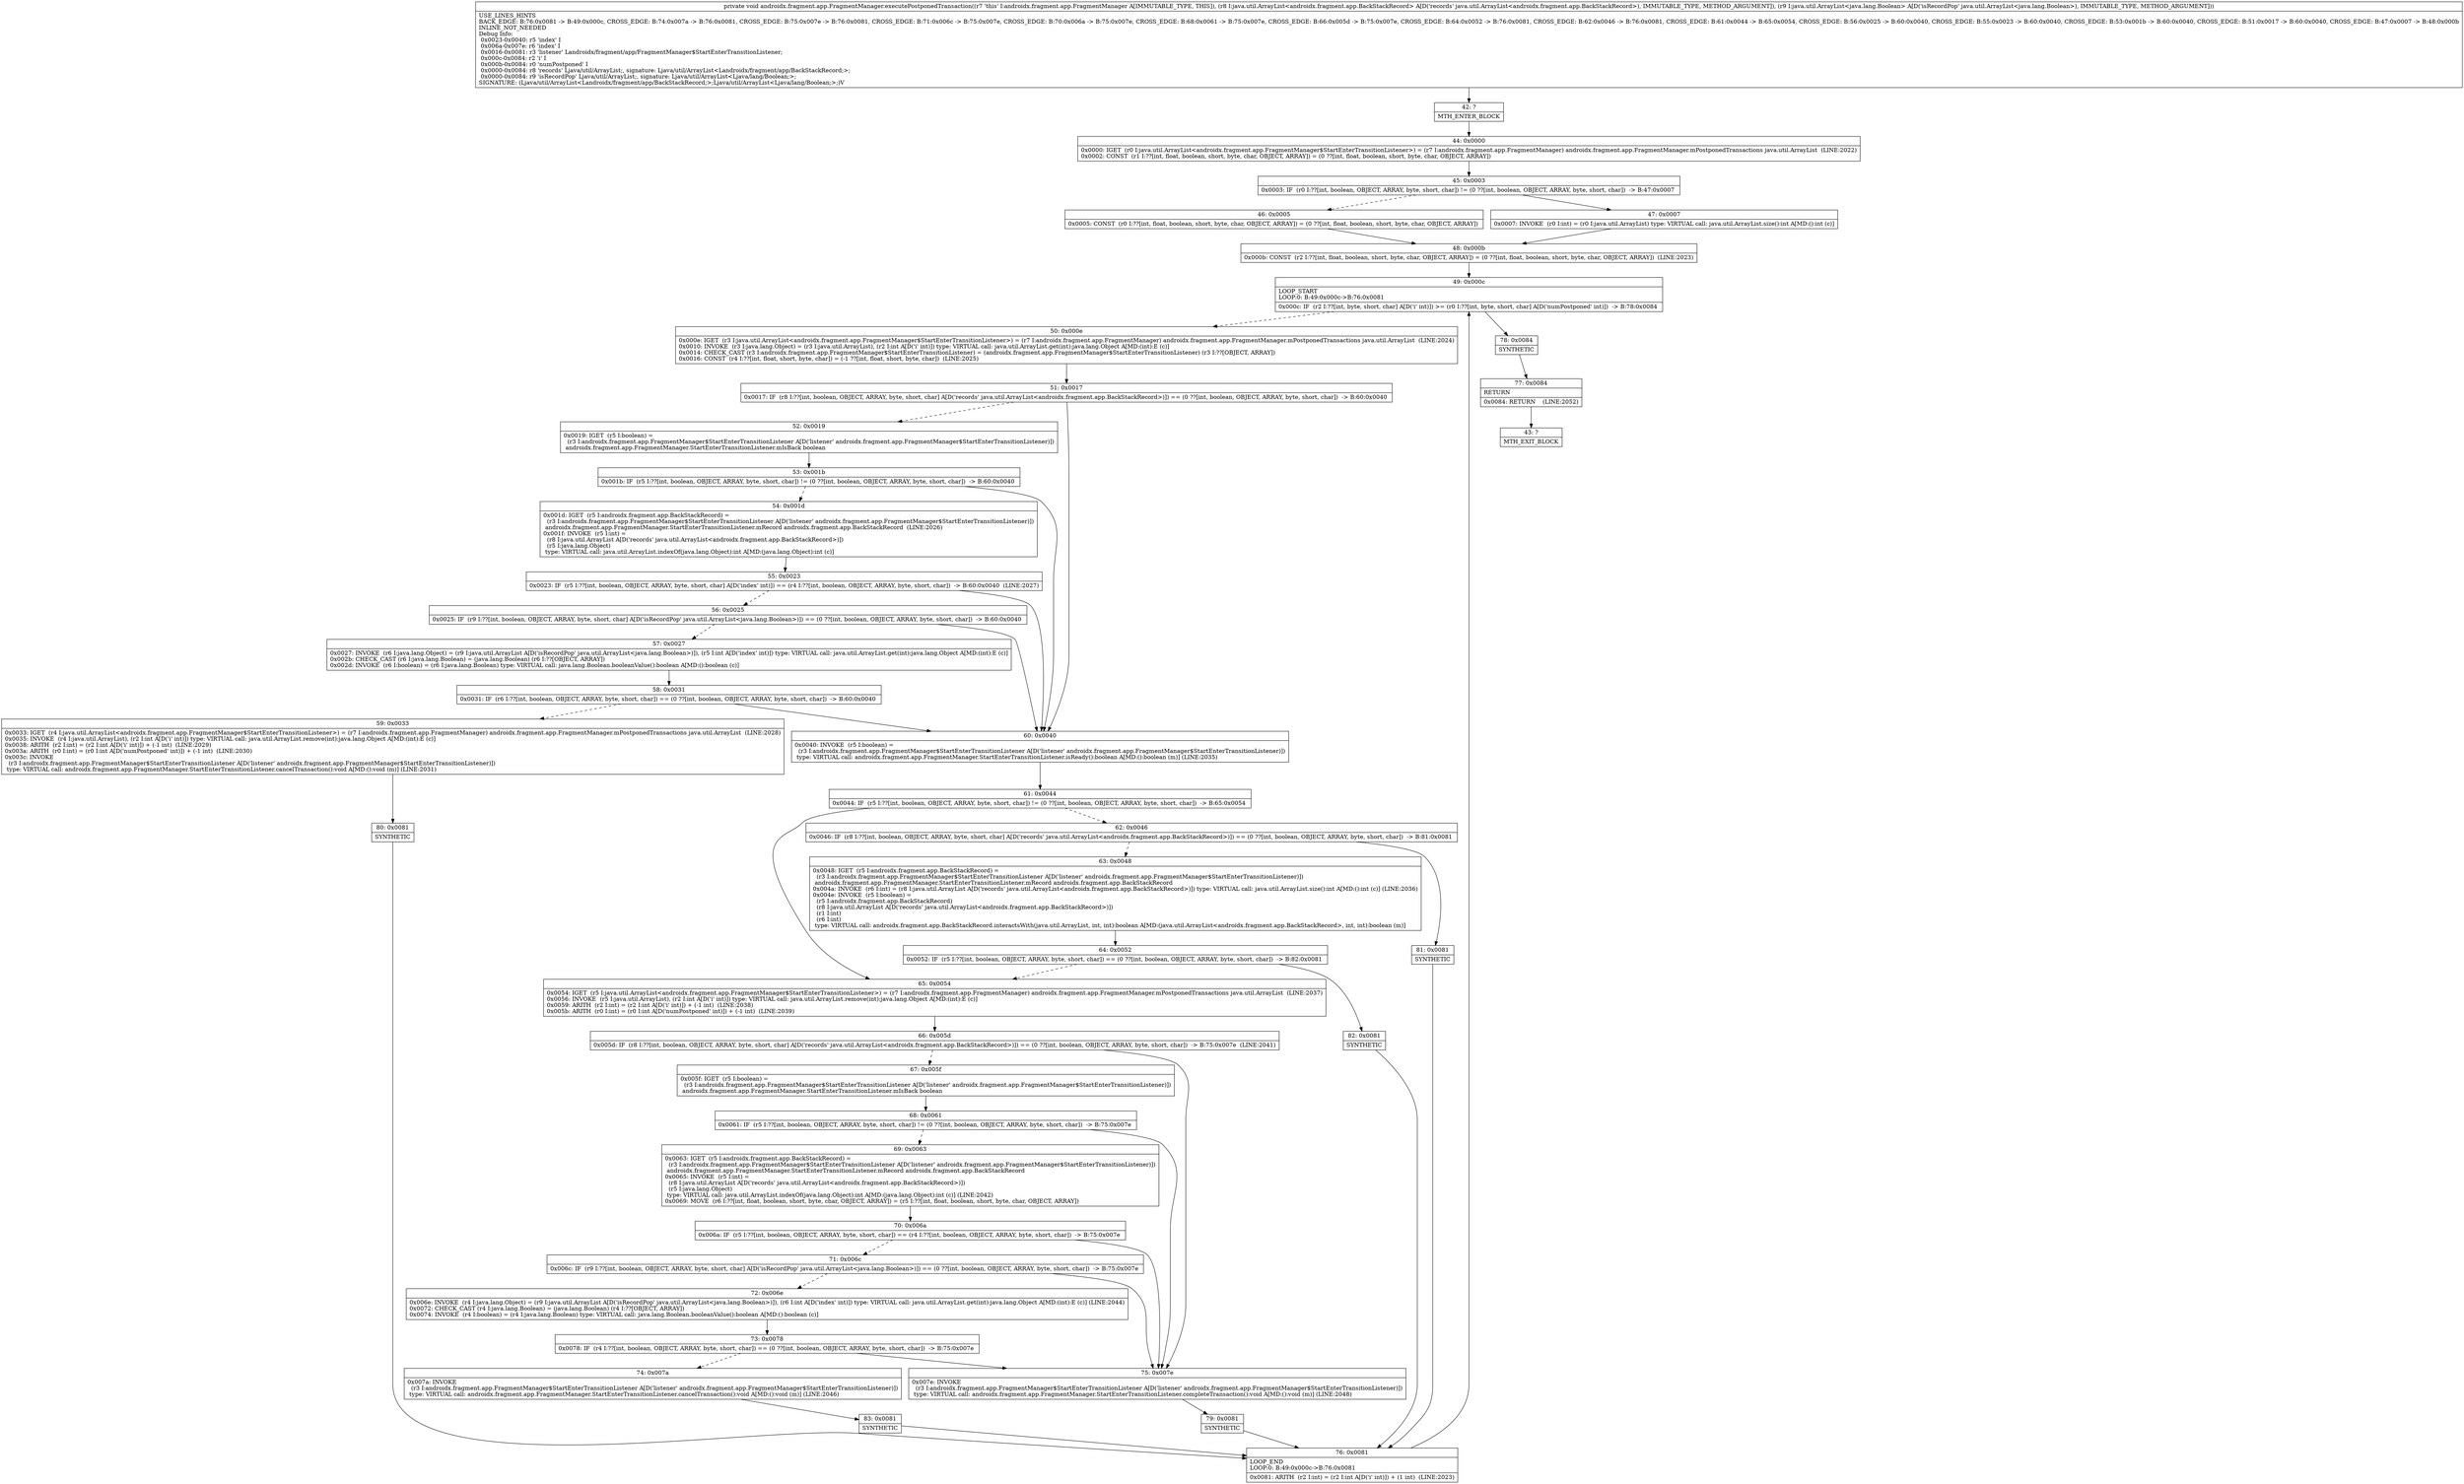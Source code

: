 digraph "CFG forandroidx.fragment.app.FragmentManager.executePostponedTransaction(Ljava\/util\/ArrayList;Ljava\/util\/ArrayList;)V" {
Node_42 [shape=record,label="{42\:\ ?|MTH_ENTER_BLOCK\l}"];
Node_44 [shape=record,label="{44\:\ 0x0000|0x0000: IGET  (r0 I:java.util.ArrayList\<androidx.fragment.app.FragmentManager$StartEnterTransitionListener\>) = (r7 I:androidx.fragment.app.FragmentManager) androidx.fragment.app.FragmentManager.mPostponedTransactions java.util.ArrayList  (LINE:2022)\l0x0002: CONST  (r1 I:??[int, float, boolean, short, byte, char, OBJECT, ARRAY]) = (0 ??[int, float, boolean, short, byte, char, OBJECT, ARRAY]) \l}"];
Node_45 [shape=record,label="{45\:\ 0x0003|0x0003: IF  (r0 I:??[int, boolean, OBJECT, ARRAY, byte, short, char]) != (0 ??[int, boolean, OBJECT, ARRAY, byte, short, char])  \-\> B:47:0x0007 \l}"];
Node_46 [shape=record,label="{46\:\ 0x0005|0x0005: CONST  (r0 I:??[int, float, boolean, short, byte, char, OBJECT, ARRAY]) = (0 ??[int, float, boolean, short, byte, char, OBJECT, ARRAY]) \l}"];
Node_48 [shape=record,label="{48\:\ 0x000b|0x000b: CONST  (r2 I:??[int, float, boolean, short, byte, char, OBJECT, ARRAY]) = (0 ??[int, float, boolean, short, byte, char, OBJECT, ARRAY])  (LINE:2023)\l}"];
Node_49 [shape=record,label="{49\:\ 0x000c|LOOP_START\lLOOP:0: B:49:0x000c\-\>B:76:0x0081\l|0x000c: IF  (r2 I:??[int, byte, short, char] A[D('i' int)]) \>= (r0 I:??[int, byte, short, char] A[D('numPostponed' int)])  \-\> B:78:0x0084 \l}"];
Node_50 [shape=record,label="{50\:\ 0x000e|0x000e: IGET  (r3 I:java.util.ArrayList\<androidx.fragment.app.FragmentManager$StartEnterTransitionListener\>) = (r7 I:androidx.fragment.app.FragmentManager) androidx.fragment.app.FragmentManager.mPostponedTransactions java.util.ArrayList  (LINE:2024)\l0x0010: INVOKE  (r3 I:java.lang.Object) = (r3 I:java.util.ArrayList), (r2 I:int A[D('i' int)]) type: VIRTUAL call: java.util.ArrayList.get(int):java.lang.Object A[MD:(int):E (c)]\l0x0014: CHECK_CAST (r3 I:androidx.fragment.app.FragmentManager$StartEnterTransitionListener) = (androidx.fragment.app.FragmentManager$StartEnterTransitionListener) (r3 I:??[OBJECT, ARRAY]) \l0x0016: CONST  (r4 I:??[int, float, short, byte, char]) = (\-1 ??[int, float, short, byte, char])  (LINE:2025)\l}"];
Node_51 [shape=record,label="{51\:\ 0x0017|0x0017: IF  (r8 I:??[int, boolean, OBJECT, ARRAY, byte, short, char] A[D('records' java.util.ArrayList\<androidx.fragment.app.BackStackRecord\>)]) == (0 ??[int, boolean, OBJECT, ARRAY, byte, short, char])  \-\> B:60:0x0040 \l}"];
Node_52 [shape=record,label="{52\:\ 0x0019|0x0019: IGET  (r5 I:boolean) = \l  (r3 I:androidx.fragment.app.FragmentManager$StartEnterTransitionListener A[D('listener' androidx.fragment.app.FragmentManager$StartEnterTransitionListener)])\l androidx.fragment.app.FragmentManager.StartEnterTransitionListener.mIsBack boolean \l}"];
Node_53 [shape=record,label="{53\:\ 0x001b|0x001b: IF  (r5 I:??[int, boolean, OBJECT, ARRAY, byte, short, char]) != (0 ??[int, boolean, OBJECT, ARRAY, byte, short, char])  \-\> B:60:0x0040 \l}"];
Node_54 [shape=record,label="{54\:\ 0x001d|0x001d: IGET  (r5 I:androidx.fragment.app.BackStackRecord) = \l  (r3 I:androidx.fragment.app.FragmentManager$StartEnterTransitionListener A[D('listener' androidx.fragment.app.FragmentManager$StartEnterTransitionListener)])\l androidx.fragment.app.FragmentManager.StartEnterTransitionListener.mRecord androidx.fragment.app.BackStackRecord  (LINE:2026)\l0x001f: INVOKE  (r5 I:int) = \l  (r8 I:java.util.ArrayList A[D('records' java.util.ArrayList\<androidx.fragment.app.BackStackRecord\>)])\l  (r5 I:java.lang.Object)\l type: VIRTUAL call: java.util.ArrayList.indexOf(java.lang.Object):int A[MD:(java.lang.Object):int (c)]\l}"];
Node_55 [shape=record,label="{55\:\ 0x0023|0x0023: IF  (r5 I:??[int, boolean, OBJECT, ARRAY, byte, short, char] A[D('index' int)]) == (r4 I:??[int, boolean, OBJECT, ARRAY, byte, short, char])  \-\> B:60:0x0040  (LINE:2027)\l}"];
Node_56 [shape=record,label="{56\:\ 0x0025|0x0025: IF  (r9 I:??[int, boolean, OBJECT, ARRAY, byte, short, char] A[D('isRecordPop' java.util.ArrayList\<java.lang.Boolean\>)]) == (0 ??[int, boolean, OBJECT, ARRAY, byte, short, char])  \-\> B:60:0x0040 \l}"];
Node_57 [shape=record,label="{57\:\ 0x0027|0x0027: INVOKE  (r6 I:java.lang.Object) = (r9 I:java.util.ArrayList A[D('isRecordPop' java.util.ArrayList\<java.lang.Boolean\>)]), (r5 I:int A[D('index' int)]) type: VIRTUAL call: java.util.ArrayList.get(int):java.lang.Object A[MD:(int):E (c)]\l0x002b: CHECK_CAST (r6 I:java.lang.Boolean) = (java.lang.Boolean) (r6 I:??[OBJECT, ARRAY]) \l0x002d: INVOKE  (r6 I:boolean) = (r6 I:java.lang.Boolean) type: VIRTUAL call: java.lang.Boolean.booleanValue():boolean A[MD:():boolean (c)]\l}"];
Node_58 [shape=record,label="{58\:\ 0x0031|0x0031: IF  (r6 I:??[int, boolean, OBJECT, ARRAY, byte, short, char]) == (0 ??[int, boolean, OBJECT, ARRAY, byte, short, char])  \-\> B:60:0x0040 \l}"];
Node_59 [shape=record,label="{59\:\ 0x0033|0x0033: IGET  (r4 I:java.util.ArrayList\<androidx.fragment.app.FragmentManager$StartEnterTransitionListener\>) = (r7 I:androidx.fragment.app.FragmentManager) androidx.fragment.app.FragmentManager.mPostponedTransactions java.util.ArrayList  (LINE:2028)\l0x0035: INVOKE  (r4 I:java.util.ArrayList), (r2 I:int A[D('i' int)]) type: VIRTUAL call: java.util.ArrayList.remove(int):java.lang.Object A[MD:(int):E (c)]\l0x0038: ARITH  (r2 I:int) = (r2 I:int A[D('i' int)]) + (\-1 int)  (LINE:2029)\l0x003a: ARITH  (r0 I:int) = (r0 I:int A[D('numPostponed' int)]) + (\-1 int)  (LINE:2030)\l0x003c: INVOKE  \l  (r3 I:androidx.fragment.app.FragmentManager$StartEnterTransitionListener A[D('listener' androidx.fragment.app.FragmentManager$StartEnterTransitionListener)])\l type: VIRTUAL call: androidx.fragment.app.FragmentManager.StartEnterTransitionListener.cancelTransaction():void A[MD:():void (m)] (LINE:2031)\l}"];
Node_80 [shape=record,label="{80\:\ 0x0081|SYNTHETIC\l}"];
Node_76 [shape=record,label="{76\:\ 0x0081|LOOP_END\lLOOP:0: B:49:0x000c\-\>B:76:0x0081\l|0x0081: ARITH  (r2 I:int) = (r2 I:int A[D('i' int)]) + (1 int)  (LINE:2023)\l}"];
Node_60 [shape=record,label="{60\:\ 0x0040|0x0040: INVOKE  (r5 I:boolean) = \l  (r3 I:androidx.fragment.app.FragmentManager$StartEnterTransitionListener A[D('listener' androidx.fragment.app.FragmentManager$StartEnterTransitionListener)])\l type: VIRTUAL call: androidx.fragment.app.FragmentManager.StartEnterTransitionListener.isReady():boolean A[MD:():boolean (m)] (LINE:2035)\l}"];
Node_61 [shape=record,label="{61\:\ 0x0044|0x0044: IF  (r5 I:??[int, boolean, OBJECT, ARRAY, byte, short, char]) != (0 ??[int, boolean, OBJECT, ARRAY, byte, short, char])  \-\> B:65:0x0054 \l}"];
Node_62 [shape=record,label="{62\:\ 0x0046|0x0046: IF  (r8 I:??[int, boolean, OBJECT, ARRAY, byte, short, char] A[D('records' java.util.ArrayList\<androidx.fragment.app.BackStackRecord\>)]) == (0 ??[int, boolean, OBJECT, ARRAY, byte, short, char])  \-\> B:81:0x0081 \l}"];
Node_63 [shape=record,label="{63\:\ 0x0048|0x0048: IGET  (r5 I:androidx.fragment.app.BackStackRecord) = \l  (r3 I:androidx.fragment.app.FragmentManager$StartEnterTransitionListener A[D('listener' androidx.fragment.app.FragmentManager$StartEnterTransitionListener)])\l androidx.fragment.app.FragmentManager.StartEnterTransitionListener.mRecord androidx.fragment.app.BackStackRecord \l0x004a: INVOKE  (r6 I:int) = (r8 I:java.util.ArrayList A[D('records' java.util.ArrayList\<androidx.fragment.app.BackStackRecord\>)]) type: VIRTUAL call: java.util.ArrayList.size():int A[MD:():int (c)] (LINE:2036)\l0x004e: INVOKE  (r5 I:boolean) = \l  (r5 I:androidx.fragment.app.BackStackRecord)\l  (r8 I:java.util.ArrayList A[D('records' java.util.ArrayList\<androidx.fragment.app.BackStackRecord\>)])\l  (r1 I:int)\l  (r6 I:int)\l type: VIRTUAL call: androidx.fragment.app.BackStackRecord.interactsWith(java.util.ArrayList, int, int):boolean A[MD:(java.util.ArrayList\<androidx.fragment.app.BackStackRecord\>, int, int):boolean (m)]\l}"];
Node_64 [shape=record,label="{64\:\ 0x0052|0x0052: IF  (r5 I:??[int, boolean, OBJECT, ARRAY, byte, short, char]) == (0 ??[int, boolean, OBJECT, ARRAY, byte, short, char])  \-\> B:82:0x0081 \l}"];
Node_82 [shape=record,label="{82\:\ 0x0081|SYNTHETIC\l}"];
Node_81 [shape=record,label="{81\:\ 0x0081|SYNTHETIC\l}"];
Node_65 [shape=record,label="{65\:\ 0x0054|0x0054: IGET  (r5 I:java.util.ArrayList\<androidx.fragment.app.FragmentManager$StartEnterTransitionListener\>) = (r7 I:androidx.fragment.app.FragmentManager) androidx.fragment.app.FragmentManager.mPostponedTransactions java.util.ArrayList  (LINE:2037)\l0x0056: INVOKE  (r5 I:java.util.ArrayList), (r2 I:int A[D('i' int)]) type: VIRTUAL call: java.util.ArrayList.remove(int):java.lang.Object A[MD:(int):E (c)]\l0x0059: ARITH  (r2 I:int) = (r2 I:int A[D('i' int)]) + (\-1 int)  (LINE:2038)\l0x005b: ARITH  (r0 I:int) = (r0 I:int A[D('numPostponed' int)]) + (\-1 int)  (LINE:2039)\l}"];
Node_66 [shape=record,label="{66\:\ 0x005d|0x005d: IF  (r8 I:??[int, boolean, OBJECT, ARRAY, byte, short, char] A[D('records' java.util.ArrayList\<androidx.fragment.app.BackStackRecord\>)]) == (0 ??[int, boolean, OBJECT, ARRAY, byte, short, char])  \-\> B:75:0x007e  (LINE:2041)\l}"];
Node_67 [shape=record,label="{67\:\ 0x005f|0x005f: IGET  (r5 I:boolean) = \l  (r3 I:androidx.fragment.app.FragmentManager$StartEnterTransitionListener A[D('listener' androidx.fragment.app.FragmentManager$StartEnterTransitionListener)])\l androidx.fragment.app.FragmentManager.StartEnterTransitionListener.mIsBack boolean \l}"];
Node_68 [shape=record,label="{68\:\ 0x0061|0x0061: IF  (r5 I:??[int, boolean, OBJECT, ARRAY, byte, short, char]) != (0 ??[int, boolean, OBJECT, ARRAY, byte, short, char])  \-\> B:75:0x007e \l}"];
Node_69 [shape=record,label="{69\:\ 0x0063|0x0063: IGET  (r5 I:androidx.fragment.app.BackStackRecord) = \l  (r3 I:androidx.fragment.app.FragmentManager$StartEnterTransitionListener A[D('listener' androidx.fragment.app.FragmentManager$StartEnterTransitionListener)])\l androidx.fragment.app.FragmentManager.StartEnterTransitionListener.mRecord androidx.fragment.app.BackStackRecord \l0x0065: INVOKE  (r5 I:int) = \l  (r8 I:java.util.ArrayList A[D('records' java.util.ArrayList\<androidx.fragment.app.BackStackRecord\>)])\l  (r5 I:java.lang.Object)\l type: VIRTUAL call: java.util.ArrayList.indexOf(java.lang.Object):int A[MD:(java.lang.Object):int (c)] (LINE:2042)\l0x0069: MOVE  (r6 I:??[int, float, boolean, short, byte, char, OBJECT, ARRAY]) = (r5 I:??[int, float, boolean, short, byte, char, OBJECT, ARRAY]) \l}"];
Node_70 [shape=record,label="{70\:\ 0x006a|0x006a: IF  (r5 I:??[int, boolean, OBJECT, ARRAY, byte, short, char]) == (r4 I:??[int, boolean, OBJECT, ARRAY, byte, short, char])  \-\> B:75:0x007e \l}"];
Node_71 [shape=record,label="{71\:\ 0x006c|0x006c: IF  (r9 I:??[int, boolean, OBJECT, ARRAY, byte, short, char] A[D('isRecordPop' java.util.ArrayList\<java.lang.Boolean\>)]) == (0 ??[int, boolean, OBJECT, ARRAY, byte, short, char])  \-\> B:75:0x007e \l}"];
Node_72 [shape=record,label="{72\:\ 0x006e|0x006e: INVOKE  (r4 I:java.lang.Object) = (r9 I:java.util.ArrayList A[D('isRecordPop' java.util.ArrayList\<java.lang.Boolean\>)]), (r6 I:int A[D('index' int)]) type: VIRTUAL call: java.util.ArrayList.get(int):java.lang.Object A[MD:(int):E (c)] (LINE:2044)\l0x0072: CHECK_CAST (r4 I:java.lang.Boolean) = (java.lang.Boolean) (r4 I:??[OBJECT, ARRAY]) \l0x0074: INVOKE  (r4 I:boolean) = (r4 I:java.lang.Boolean) type: VIRTUAL call: java.lang.Boolean.booleanValue():boolean A[MD:():boolean (c)]\l}"];
Node_73 [shape=record,label="{73\:\ 0x0078|0x0078: IF  (r4 I:??[int, boolean, OBJECT, ARRAY, byte, short, char]) == (0 ??[int, boolean, OBJECT, ARRAY, byte, short, char])  \-\> B:75:0x007e \l}"];
Node_74 [shape=record,label="{74\:\ 0x007a|0x007a: INVOKE  \l  (r3 I:androidx.fragment.app.FragmentManager$StartEnterTransitionListener A[D('listener' androidx.fragment.app.FragmentManager$StartEnterTransitionListener)])\l type: VIRTUAL call: androidx.fragment.app.FragmentManager.StartEnterTransitionListener.cancelTransaction():void A[MD:():void (m)] (LINE:2046)\l}"];
Node_83 [shape=record,label="{83\:\ 0x0081|SYNTHETIC\l}"];
Node_75 [shape=record,label="{75\:\ 0x007e|0x007e: INVOKE  \l  (r3 I:androidx.fragment.app.FragmentManager$StartEnterTransitionListener A[D('listener' androidx.fragment.app.FragmentManager$StartEnterTransitionListener)])\l type: VIRTUAL call: androidx.fragment.app.FragmentManager.StartEnterTransitionListener.completeTransaction():void A[MD:():void (m)] (LINE:2048)\l}"];
Node_79 [shape=record,label="{79\:\ 0x0081|SYNTHETIC\l}"];
Node_78 [shape=record,label="{78\:\ 0x0084|SYNTHETIC\l}"];
Node_77 [shape=record,label="{77\:\ 0x0084|RETURN\l|0x0084: RETURN    (LINE:2052)\l}"];
Node_43 [shape=record,label="{43\:\ ?|MTH_EXIT_BLOCK\l}"];
Node_47 [shape=record,label="{47\:\ 0x0007|0x0007: INVOKE  (r0 I:int) = (r0 I:java.util.ArrayList) type: VIRTUAL call: java.util.ArrayList.size():int A[MD:():int (c)]\l}"];
MethodNode[shape=record,label="{private void androidx.fragment.app.FragmentManager.executePostponedTransaction((r7 'this' I:androidx.fragment.app.FragmentManager A[IMMUTABLE_TYPE, THIS]), (r8 I:java.util.ArrayList\<androidx.fragment.app.BackStackRecord\> A[D('records' java.util.ArrayList\<androidx.fragment.app.BackStackRecord\>), IMMUTABLE_TYPE, METHOD_ARGUMENT]), (r9 I:java.util.ArrayList\<java.lang.Boolean\> A[D('isRecordPop' java.util.ArrayList\<java.lang.Boolean\>), IMMUTABLE_TYPE, METHOD_ARGUMENT]))  | USE_LINES_HINTS\lBACK_EDGE: B:76:0x0081 \-\> B:49:0x000c, CROSS_EDGE: B:74:0x007a \-\> B:76:0x0081, CROSS_EDGE: B:75:0x007e \-\> B:76:0x0081, CROSS_EDGE: B:71:0x006c \-\> B:75:0x007e, CROSS_EDGE: B:70:0x006a \-\> B:75:0x007e, CROSS_EDGE: B:68:0x0061 \-\> B:75:0x007e, CROSS_EDGE: B:66:0x005d \-\> B:75:0x007e, CROSS_EDGE: B:64:0x0052 \-\> B:76:0x0081, CROSS_EDGE: B:62:0x0046 \-\> B:76:0x0081, CROSS_EDGE: B:61:0x0044 \-\> B:65:0x0054, CROSS_EDGE: B:56:0x0025 \-\> B:60:0x0040, CROSS_EDGE: B:55:0x0023 \-\> B:60:0x0040, CROSS_EDGE: B:53:0x001b \-\> B:60:0x0040, CROSS_EDGE: B:51:0x0017 \-\> B:60:0x0040, CROSS_EDGE: B:47:0x0007 \-\> B:48:0x000b\lINLINE_NOT_NEEDED\lDebug Info:\l  0x0023\-0x0040: r5 'index' I\l  0x006a\-0x007e: r6 'index' I\l  0x0016\-0x0081: r3 'listener' Landroidx\/fragment\/app\/FragmentManager$StartEnterTransitionListener;\l  0x000c\-0x0084: r2 'i' I\l  0x000b\-0x0084: r0 'numPostponed' I\l  0x0000\-0x0084: r8 'records' Ljava\/util\/ArrayList;, signature: Ljava\/util\/ArrayList\<Landroidx\/fragment\/app\/BackStackRecord;\>;\l  0x0000\-0x0084: r9 'isRecordPop' Ljava\/util\/ArrayList;, signature: Ljava\/util\/ArrayList\<Ljava\/lang\/Boolean;\>;\lSIGNATURE: (Ljava\/util\/ArrayList\<Landroidx\/fragment\/app\/BackStackRecord;\>;Ljava\/util\/ArrayList\<Ljava\/lang\/Boolean;\>;)V\l}"];
MethodNode -> Node_42;Node_42 -> Node_44;
Node_44 -> Node_45;
Node_45 -> Node_46[style=dashed];
Node_45 -> Node_47;
Node_46 -> Node_48;
Node_48 -> Node_49;
Node_49 -> Node_50[style=dashed];
Node_49 -> Node_78;
Node_50 -> Node_51;
Node_51 -> Node_52[style=dashed];
Node_51 -> Node_60;
Node_52 -> Node_53;
Node_53 -> Node_54[style=dashed];
Node_53 -> Node_60;
Node_54 -> Node_55;
Node_55 -> Node_56[style=dashed];
Node_55 -> Node_60;
Node_56 -> Node_57[style=dashed];
Node_56 -> Node_60;
Node_57 -> Node_58;
Node_58 -> Node_59[style=dashed];
Node_58 -> Node_60;
Node_59 -> Node_80;
Node_80 -> Node_76;
Node_76 -> Node_49;
Node_60 -> Node_61;
Node_61 -> Node_62[style=dashed];
Node_61 -> Node_65;
Node_62 -> Node_63[style=dashed];
Node_62 -> Node_81;
Node_63 -> Node_64;
Node_64 -> Node_65[style=dashed];
Node_64 -> Node_82;
Node_82 -> Node_76;
Node_81 -> Node_76;
Node_65 -> Node_66;
Node_66 -> Node_67[style=dashed];
Node_66 -> Node_75;
Node_67 -> Node_68;
Node_68 -> Node_69[style=dashed];
Node_68 -> Node_75;
Node_69 -> Node_70;
Node_70 -> Node_71[style=dashed];
Node_70 -> Node_75;
Node_71 -> Node_72[style=dashed];
Node_71 -> Node_75;
Node_72 -> Node_73;
Node_73 -> Node_74[style=dashed];
Node_73 -> Node_75;
Node_74 -> Node_83;
Node_83 -> Node_76;
Node_75 -> Node_79;
Node_79 -> Node_76;
Node_78 -> Node_77;
Node_77 -> Node_43;
Node_47 -> Node_48;
}

